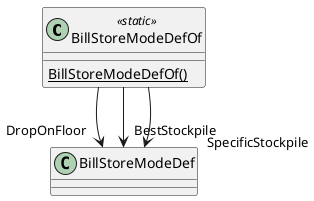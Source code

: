 @startuml
class BillStoreModeDefOf <<static>> {
    {static} BillStoreModeDefOf()
}
BillStoreModeDefOf --> "DropOnFloor" BillStoreModeDef
BillStoreModeDefOf --> "BestStockpile" BillStoreModeDef
BillStoreModeDefOf --> "SpecificStockpile" BillStoreModeDef
@enduml
